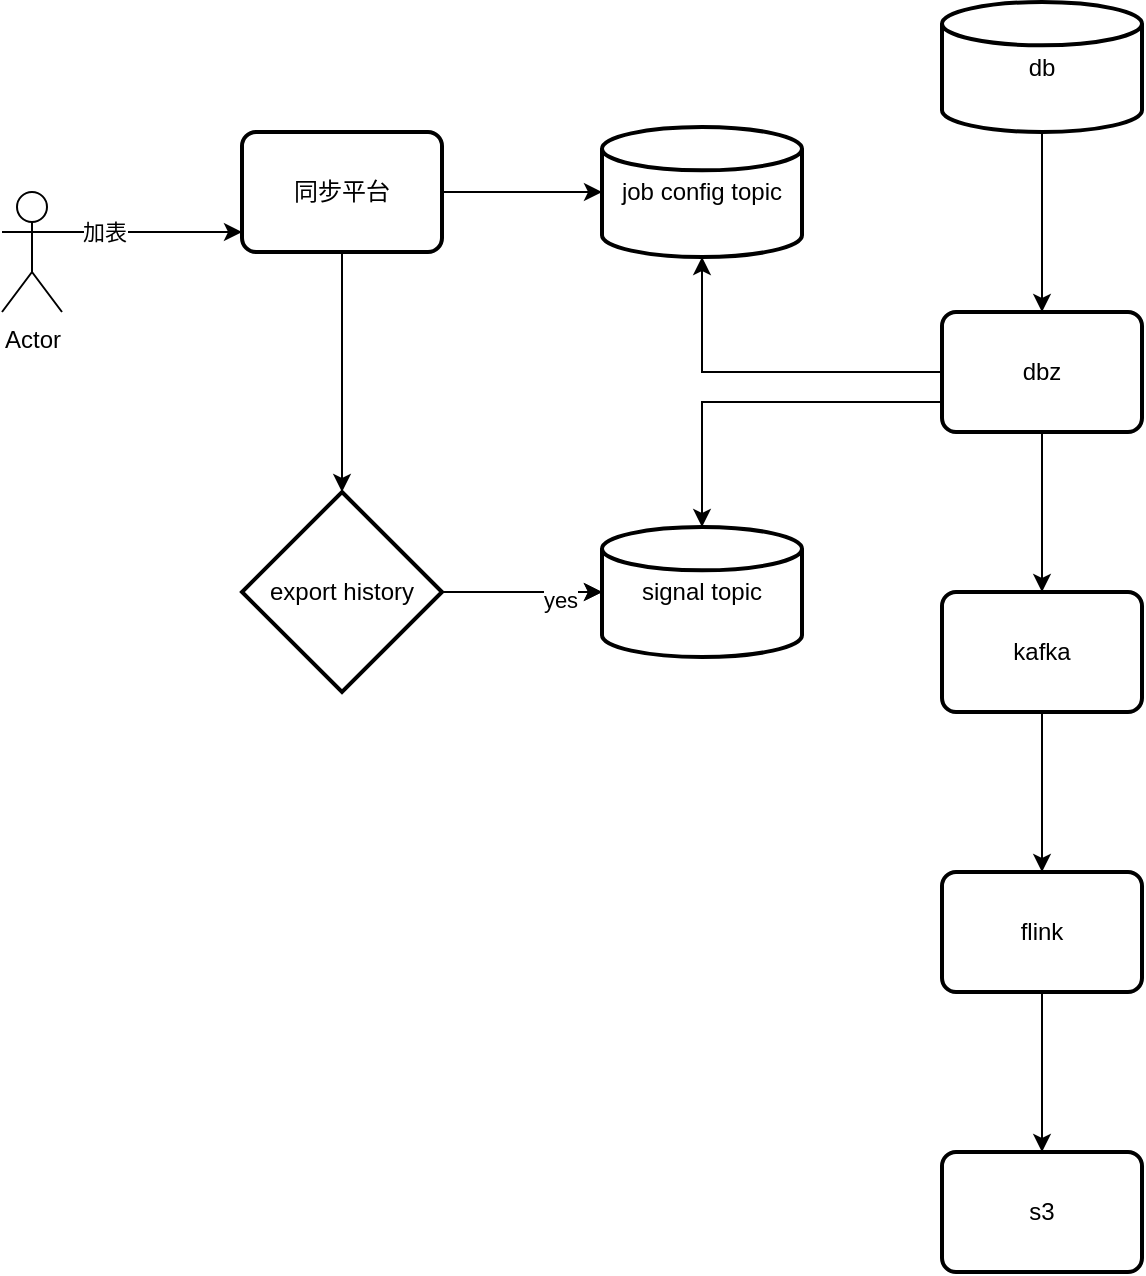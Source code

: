 <mxfile version="21.1.9" type="github">
  <diagram name="第 1 页" id="I15yWRnTDRZ2Ezbs0_Do">
    <mxGraphModel dx="1242" dy="712" grid="1" gridSize="10" guides="1" tooltips="1" connect="1" arrows="1" fold="1" page="1" pageScale="1" pageWidth="827" pageHeight="1169" math="0" shadow="0">
      <root>
        <mxCell id="0" />
        <mxCell id="1" parent="0" />
        <mxCell id="cbr2J7icmhyewUkPksUG-3" style="edgeStyle=orthogonalEdgeStyle;rounded=0;orthogonalLoop=1;jettySize=auto;html=1;exitX=1;exitY=0.333;exitDx=0;exitDy=0;exitPerimeter=0;" edge="1" parent="1" source="cbr2J7icmhyewUkPksUG-1">
          <mxGeometry relative="1" as="geometry">
            <mxPoint x="240" y="290" as="targetPoint" />
          </mxGeometry>
        </mxCell>
        <mxCell id="cbr2J7icmhyewUkPksUG-5" value="加表" style="edgeLabel;html=1;align=center;verticalAlign=middle;resizable=0;points=[];" vertex="1" connectable="0" parent="cbr2J7icmhyewUkPksUG-3">
          <mxGeometry x="-0.533" relative="1" as="geometry">
            <mxPoint as="offset" />
          </mxGeometry>
        </mxCell>
        <mxCell id="cbr2J7icmhyewUkPksUG-1" value="Actor" style="shape=umlActor;verticalLabelPosition=bottom;verticalAlign=top;html=1;" vertex="1" parent="1">
          <mxGeometry x="120" y="270" width="30" height="60" as="geometry" />
        </mxCell>
        <mxCell id="cbr2J7icmhyewUkPksUG-7" style="edgeStyle=orthogonalEdgeStyle;rounded=0;orthogonalLoop=1;jettySize=auto;html=1;entryX=0;entryY=0.5;entryDx=0;entryDy=0;entryPerimeter=0;" edge="1" parent="1" source="cbr2J7icmhyewUkPksUG-4" target="cbr2J7icmhyewUkPksUG-9">
          <mxGeometry relative="1" as="geometry">
            <mxPoint x="400" y="290" as="targetPoint" />
          </mxGeometry>
        </mxCell>
        <mxCell id="cbr2J7icmhyewUkPksUG-14" style="edgeStyle=orthogonalEdgeStyle;rounded=0;orthogonalLoop=1;jettySize=auto;html=1;entryX=0.5;entryY=0;entryDx=0;entryDy=0;entryPerimeter=0;" edge="1" parent="1" source="cbr2J7icmhyewUkPksUG-4" target="cbr2J7icmhyewUkPksUG-12">
          <mxGeometry relative="1" as="geometry" />
        </mxCell>
        <mxCell id="cbr2J7icmhyewUkPksUG-4" value="同步平台" style="rounded=1;whiteSpace=wrap;html=1;absoluteArcSize=1;arcSize=14;strokeWidth=2;" vertex="1" parent="1">
          <mxGeometry x="240" y="240" width="100" height="60" as="geometry" />
        </mxCell>
        <mxCell id="cbr2J7icmhyewUkPksUG-9" value="job config topic" style="strokeWidth=2;html=1;shape=mxgraph.flowchart.database;whiteSpace=wrap;" vertex="1" parent="1">
          <mxGeometry x="420" y="237.5" width="100" height="65" as="geometry" />
        </mxCell>
        <mxCell id="cbr2J7icmhyewUkPksUG-21" style="edgeStyle=orthogonalEdgeStyle;rounded=0;orthogonalLoop=1;jettySize=auto;html=1;exitX=1;exitY=0.5;exitDx=0;exitDy=0;exitPerimeter=0;" edge="1" parent="1" source="cbr2J7icmhyewUkPksUG-12" target="cbr2J7icmhyewUkPksUG-20">
          <mxGeometry relative="1" as="geometry" />
        </mxCell>
        <mxCell id="cbr2J7icmhyewUkPksUG-22" value="" style="edgeStyle=orthogonalEdgeStyle;rounded=0;orthogonalLoop=1;jettySize=auto;html=1;" edge="1" parent="1" source="cbr2J7icmhyewUkPksUG-12" target="cbr2J7icmhyewUkPksUG-20">
          <mxGeometry relative="1" as="geometry" />
        </mxCell>
        <mxCell id="cbr2J7icmhyewUkPksUG-23" value="yes&lt;br&gt;" style="edgeLabel;html=1;align=center;verticalAlign=middle;resizable=0;points=[];" vertex="1" connectable="0" parent="cbr2J7icmhyewUkPksUG-22">
          <mxGeometry x="0.475" y="-4" relative="1" as="geometry">
            <mxPoint as="offset" />
          </mxGeometry>
        </mxCell>
        <mxCell id="cbr2J7icmhyewUkPksUG-12" value="export history" style="strokeWidth=2;html=1;shape=mxgraph.flowchart.decision;whiteSpace=wrap;" vertex="1" parent="1">
          <mxGeometry x="240" y="420" width="100" height="100" as="geometry" />
        </mxCell>
        <mxCell id="cbr2J7icmhyewUkPksUG-20" value="signal topic" style="strokeWidth=2;html=1;shape=mxgraph.flowchart.database;whiteSpace=wrap;" vertex="1" parent="1">
          <mxGeometry x="420" y="437.5" width="100" height="65" as="geometry" />
        </mxCell>
        <mxCell id="cbr2J7icmhyewUkPksUG-25" style="edgeStyle=orthogonalEdgeStyle;rounded=0;orthogonalLoop=1;jettySize=auto;html=1;exitX=0;exitY=0.5;exitDx=0;exitDy=0;" edge="1" parent="1" source="cbr2J7icmhyewUkPksUG-24" target="cbr2J7icmhyewUkPksUG-9">
          <mxGeometry relative="1" as="geometry" />
        </mxCell>
        <mxCell id="cbr2J7icmhyewUkPksUG-26" style="edgeStyle=orthogonalEdgeStyle;rounded=0;orthogonalLoop=1;jettySize=auto;html=1;exitX=0;exitY=0.75;exitDx=0;exitDy=0;" edge="1" parent="1" source="cbr2J7icmhyewUkPksUG-24" target="cbr2J7icmhyewUkPksUG-20">
          <mxGeometry relative="1" as="geometry" />
        </mxCell>
        <mxCell id="cbr2J7icmhyewUkPksUG-31" value="" style="edgeStyle=orthogonalEdgeStyle;rounded=0;orthogonalLoop=1;jettySize=auto;html=1;" edge="1" parent="1" source="cbr2J7icmhyewUkPksUG-24" target="cbr2J7icmhyewUkPksUG-30">
          <mxGeometry relative="1" as="geometry" />
        </mxCell>
        <mxCell id="cbr2J7icmhyewUkPksUG-24" value="dbz" style="rounded=1;whiteSpace=wrap;html=1;absoluteArcSize=1;arcSize=14;strokeWidth=2;" vertex="1" parent="1">
          <mxGeometry x="590" y="330" width="100" height="60" as="geometry" />
        </mxCell>
        <mxCell id="cbr2J7icmhyewUkPksUG-28" style="edgeStyle=orthogonalEdgeStyle;rounded=0;orthogonalLoop=1;jettySize=auto;html=1;exitX=0.5;exitY=1;exitDx=0;exitDy=0;exitPerimeter=0;entryX=0.5;entryY=0;entryDx=0;entryDy=0;" edge="1" parent="1" source="cbr2J7icmhyewUkPksUG-27" target="cbr2J7icmhyewUkPksUG-24">
          <mxGeometry relative="1" as="geometry" />
        </mxCell>
        <mxCell id="cbr2J7icmhyewUkPksUG-27" value="db" style="strokeWidth=2;html=1;shape=mxgraph.flowchart.database;whiteSpace=wrap;" vertex="1" parent="1">
          <mxGeometry x="590" y="175" width="100" height="65" as="geometry" />
        </mxCell>
        <mxCell id="cbr2J7icmhyewUkPksUG-33" value="" style="edgeStyle=orthogonalEdgeStyle;rounded=0;orthogonalLoop=1;jettySize=auto;html=1;" edge="1" parent="1" source="cbr2J7icmhyewUkPksUG-30" target="cbr2J7icmhyewUkPksUG-32">
          <mxGeometry relative="1" as="geometry" />
        </mxCell>
        <mxCell id="cbr2J7icmhyewUkPksUG-30" value="kafka" style="rounded=1;whiteSpace=wrap;html=1;absoluteArcSize=1;arcSize=14;strokeWidth=2;" vertex="1" parent="1">
          <mxGeometry x="590" y="470" width="100" height="60" as="geometry" />
        </mxCell>
        <mxCell id="cbr2J7icmhyewUkPksUG-37" value="" style="edgeStyle=orthogonalEdgeStyle;rounded=0;orthogonalLoop=1;jettySize=auto;html=1;" edge="1" parent="1" source="cbr2J7icmhyewUkPksUG-32" target="cbr2J7icmhyewUkPksUG-36">
          <mxGeometry relative="1" as="geometry" />
        </mxCell>
        <mxCell id="cbr2J7icmhyewUkPksUG-32" value="flink" style="rounded=1;whiteSpace=wrap;html=1;absoluteArcSize=1;arcSize=14;strokeWidth=2;" vertex="1" parent="1">
          <mxGeometry x="590" y="610" width="100" height="60" as="geometry" />
        </mxCell>
        <mxCell id="cbr2J7icmhyewUkPksUG-36" value="s3" style="rounded=1;whiteSpace=wrap;html=1;absoluteArcSize=1;arcSize=14;strokeWidth=2;" vertex="1" parent="1">
          <mxGeometry x="590" y="750" width="100" height="60" as="geometry" />
        </mxCell>
      </root>
    </mxGraphModel>
  </diagram>
</mxfile>
